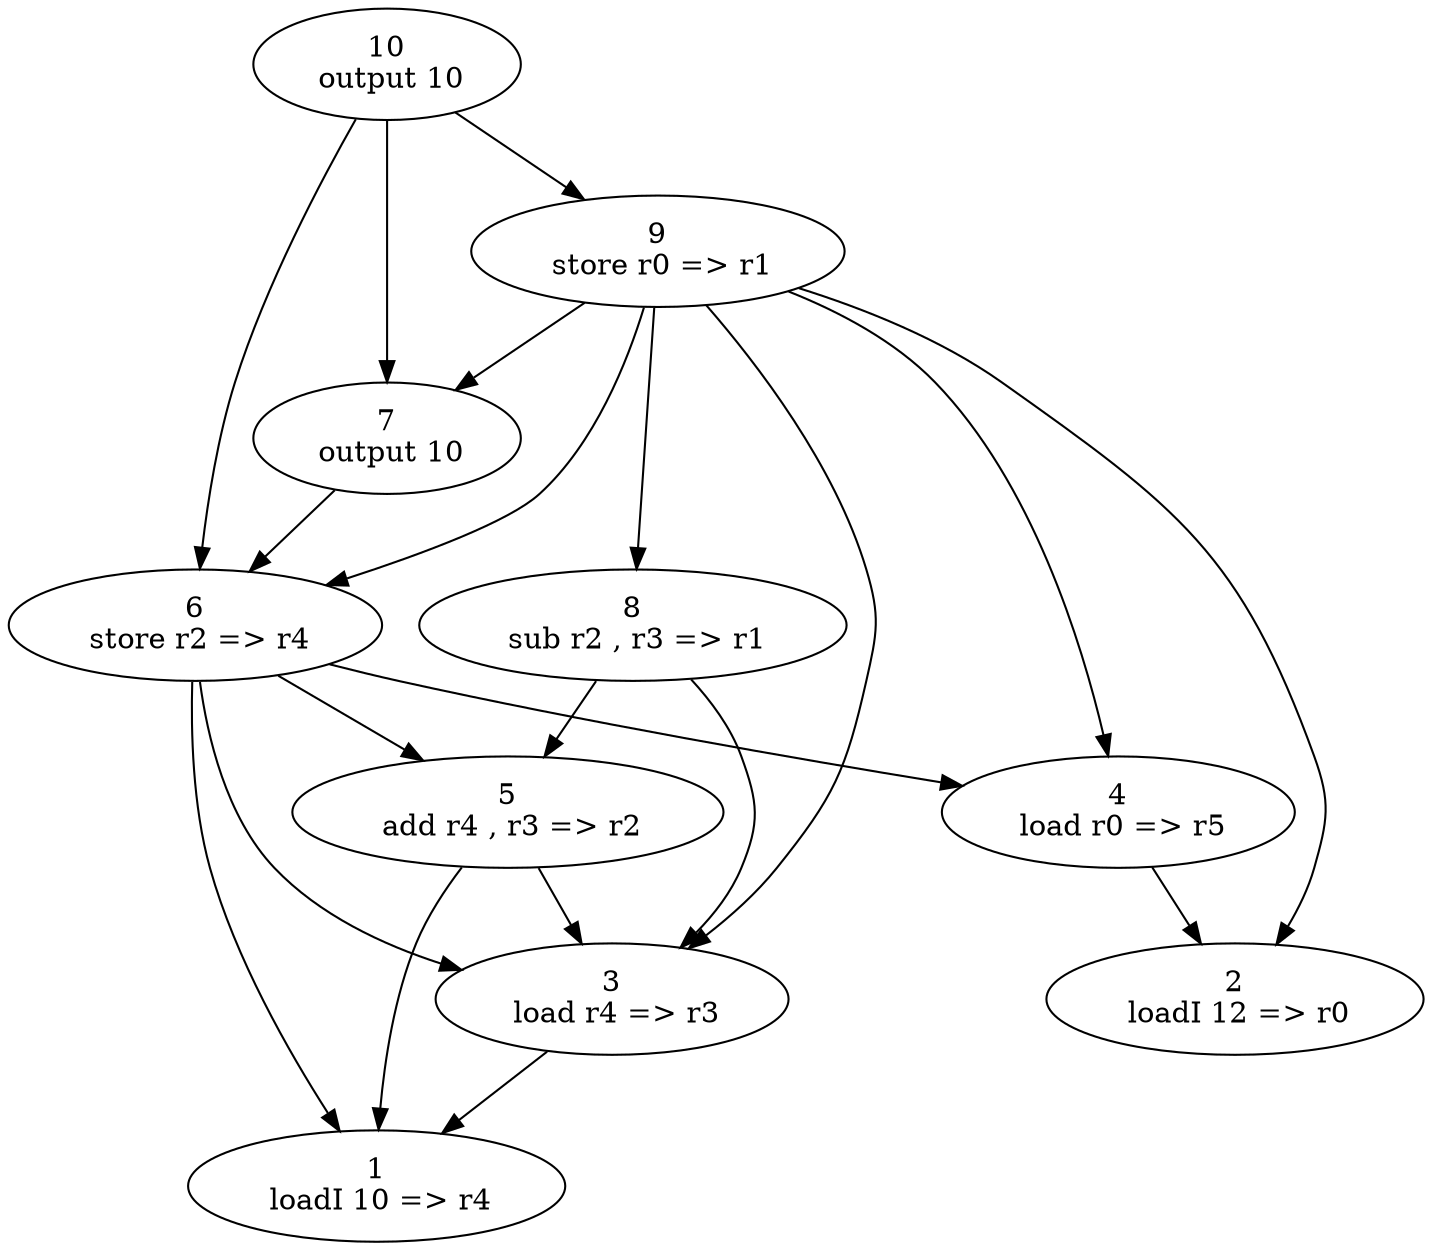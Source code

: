 digraph test
{
	1 [label = "1\n loadI 10 => r4"]
	2 [label = "2\n loadI 12 => r0"]
	3 [label = "3\n load r4 => r3"]
	4 [label = "4\n load r0 => r5"]
	5 [label = "5\n add r4 , r3 => r2"]
	6 [label = "6\n store r2 => r4"]
	7 [label = "7\n output 10"]
	8 [label = "8\n sub r2 , r3 => r1"]
	9 [label = "9\n store r0 => r1"]
	10 [label = "10\n output 10"]
	5 -> 1
	6 -> 1
	3 -> 1
	4 -> 2
	9 -> 2
	9 -> 3
	5 -> 3
	6 -> 3
	8 -> 3
	9 -> 4
	6 -> 4
	6 -> 5
	8 -> 5
	7 -> 6
	9 -> 6
	10 -> 6
	9 -> 7
	10 -> 7
	9 -> 8
	10 -> 9
}

